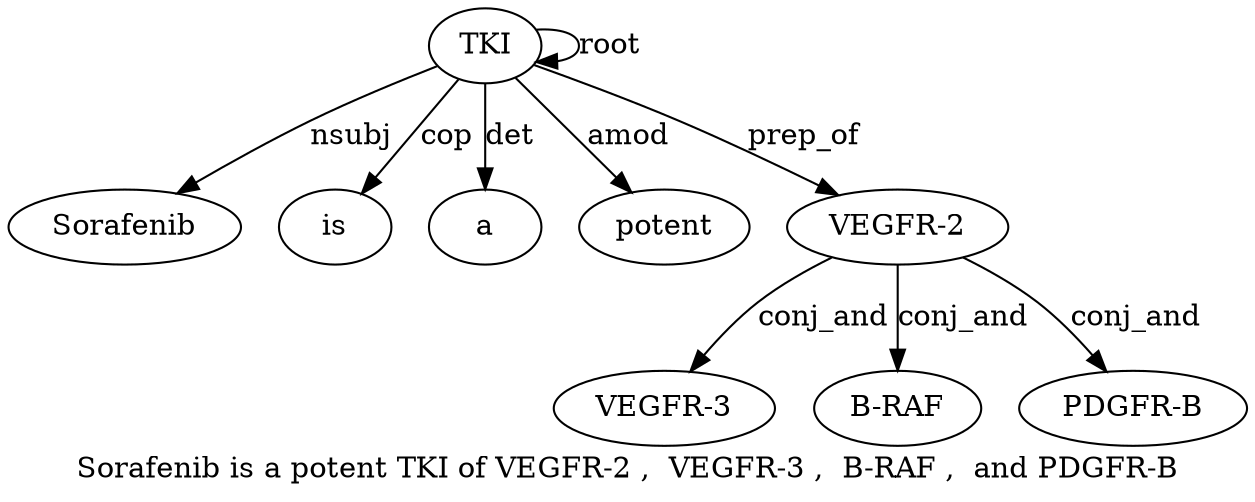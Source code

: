 digraph "Sorafenib is a potent TKI of VEGFR-2 ,  VEGFR-3 ,  B-RAF ,  and PDGFR-B" {
label="Sorafenib is a potent TKI of VEGFR-2 ,  VEGFR-3 ,  B-RAF ,  and PDGFR-B";
TKI5 [style=filled, fillcolor=white, label=TKI];
Sorafenib1 [style=filled, fillcolor=white, label=Sorafenib];
TKI5 -> Sorafenib1  [label=nsubj];
is2 [style=filled, fillcolor=white, label=is];
TKI5 -> is2  [label=cop];
a3 [style=filled, fillcolor=white, label=a];
TKI5 -> a3  [label=det];
potent4 [style=filled, fillcolor=white, label=potent];
TKI5 -> potent4  [label=amod];
TKI5 -> TKI5  [label=root];
"VEGFR-27" [style=filled, fillcolor=white, label="VEGFR-2"];
TKI5 -> "VEGFR-27"  [label=prep_of];
"VEGFR-39" [style=filled, fillcolor=white, label="VEGFR-3"];
"VEGFR-27" -> "VEGFR-39"  [label=conj_and];
"B-RAF11" [style=filled, fillcolor=white, label="B-RAF"];
"VEGFR-27" -> "B-RAF11"  [label=conj_and];
"PDGFR-B14" [style=filled, fillcolor=white, label="PDGFR-B"];
"VEGFR-27" -> "PDGFR-B14"  [label=conj_and];
}
